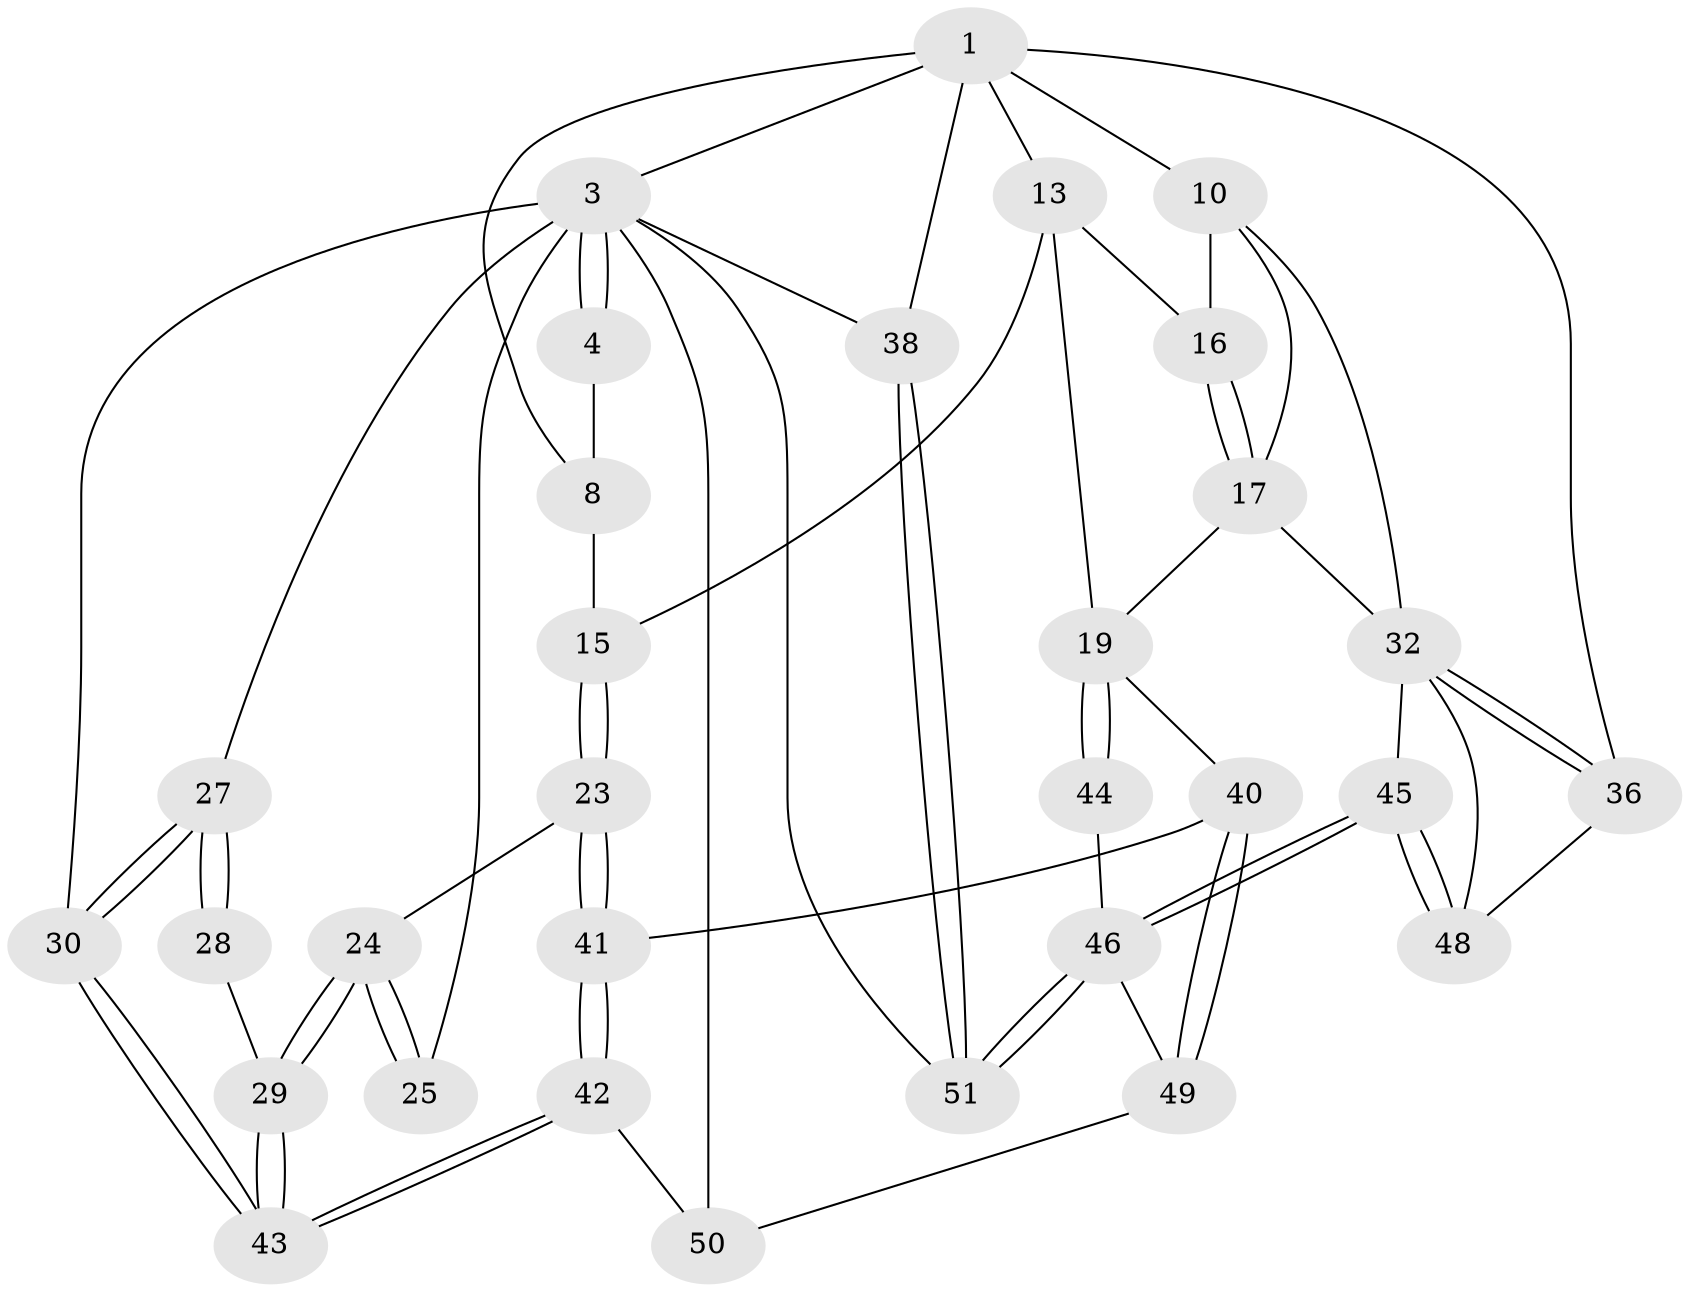 // original degree distribution, {3: 0.057692307692307696, 5: 0.5576923076923077, 4: 0.19230769230769232, 6: 0.19230769230769232}
// Generated by graph-tools (version 1.1) at 2025/21/03/04/25 18:21:38]
// undirected, 31 vertices, 71 edges
graph export_dot {
graph [start="1"]
  node [color=gray90,style=filled];
  1 [pos="+0.85603447024444+0",super="+2+6"];
  3 [pos="+0+0",super="+26+31"];
  4 [pos="+0+0",super="+5"];
  8 [pos="+0.49047980714238537+0.17861686980117245",super="+12"];
  10 [pos="+0.9044809538901248+0.33330396858004085",super="+21+11"];
  13 [pos="+0.5296740357521695+0.2710430967296589",super="+14"];
  15 [pos="+0.2899133879383674+0.42623275341443856"];
  16 [pos="+0.6842116364580211+0.31394489900071315"];
  17 [pos="+0.6764890780461298+0.44701892303534224",super="+22+18"];
  19 [pos="+0.545883890128943+0.5209170941918402",super="+20"];
  23 [pos="+0.2685661185234831+0.4498285069505568"];
  24 [pos="+0.2148564616051829+0.47400160274385017"];
  25 [pos="+0.03693545750643092+0.35663425610781163"];
  27 [pos="+0+0.6257740808830902"];
  28 [pos="+0.03212858093790859+0.43520385824076746"];
  29 [pos="+0.13965018659967202+0.5449827641885984"];
  30 [pos="+0+0.837181941992045"];
  32 [pos="+0.9345820835418663+0.536497049510569",super="+33"];
  36 [pos="+1+0.6292274417481918"];
  38 [pos="+1+1"];
  40 [pos="+0.41126880180277064+0.6894763840993287"];
  41 [pos="+0.3356475119134667+0.6769161118052991"];
  42 [pos="+0.25797383363897325+0.7370868121781051"];
  43 [pos="+0+0.7405482771665493"];
  44 [pos="+0.5640368534629316+0.6830501057465166"];
  45 [pos="+0.7251377649861485+0.8788807793758214"];
  46 [pos="+0.6946313650652596+0.9453877863943513",super="+47"];
  48 [pos="+0.9589293581541797+0.7217334442562479"];
  49 [pos="+0.5344906417669392+0.8573434902619044"];
  50 [pos="+0.34326580291317993+0.8749264319000691"];
  51 [pos="+0.7295639366544351+1"];
  1 -- 3;
  1 -- 36;
  1 -- 38 [weight=2];
  1 -- 10 [weight=2];
  1 -- 8;
  1 -- 13;
  3 -- 4;
  3 -- 4;
  3 -- 27;
  3 -- 25;
  3 -- 50;
  3 -- 51;
  3 -- 38;
  3 -- 30;
  4 -- 8 [weight=2];
  8 -- 15;
  10 -- 32;
  10 -- 17;
  10 -- 16;
  13 -- 16;
  13 -- 15;
  13 -- 19;
  15 -- 23;
  15 -- 23;
  16 -- 17;
  16 -- 17;
  17 -- 32 [weight=2];
  17 -- 19;
  19 -- 44 [weight=2];
  19 -- 44;
  19 -- 40;
  23 -- 24;
  23 -- 41;
  23 -- 41;
  24 -- 25;
  24 -- 25;
  24 -- 29;
  24 -- 29;
  27 -- 28;
  27 -- 28;
  27 -- 30;
  27 -- 30;
  28 -- 29;
  29 -- 43;
  29 -- 43;
  30 -- 43;
  30 -- 43;
  32 -- 36;
  32 -- 36;
  32 -- 48;
  32 -- 45;
  36 -- 48;
  38 -- 51;
  38 -- 51;
  40 -- 41;
  40 -- 49;
  40 -- 49;
  41 -- 42;
  41 -- 42;
  42 -- 43;
  42 -- 43;
  42 -- 50;
  44 -- 46;
  45 -- 46;
  45 -- 46;
  45 -- 48;
  45 -- 48;
  46 -- 51;
  46 -- 51;
  46 -- 49;
  49 -- 50;
}
